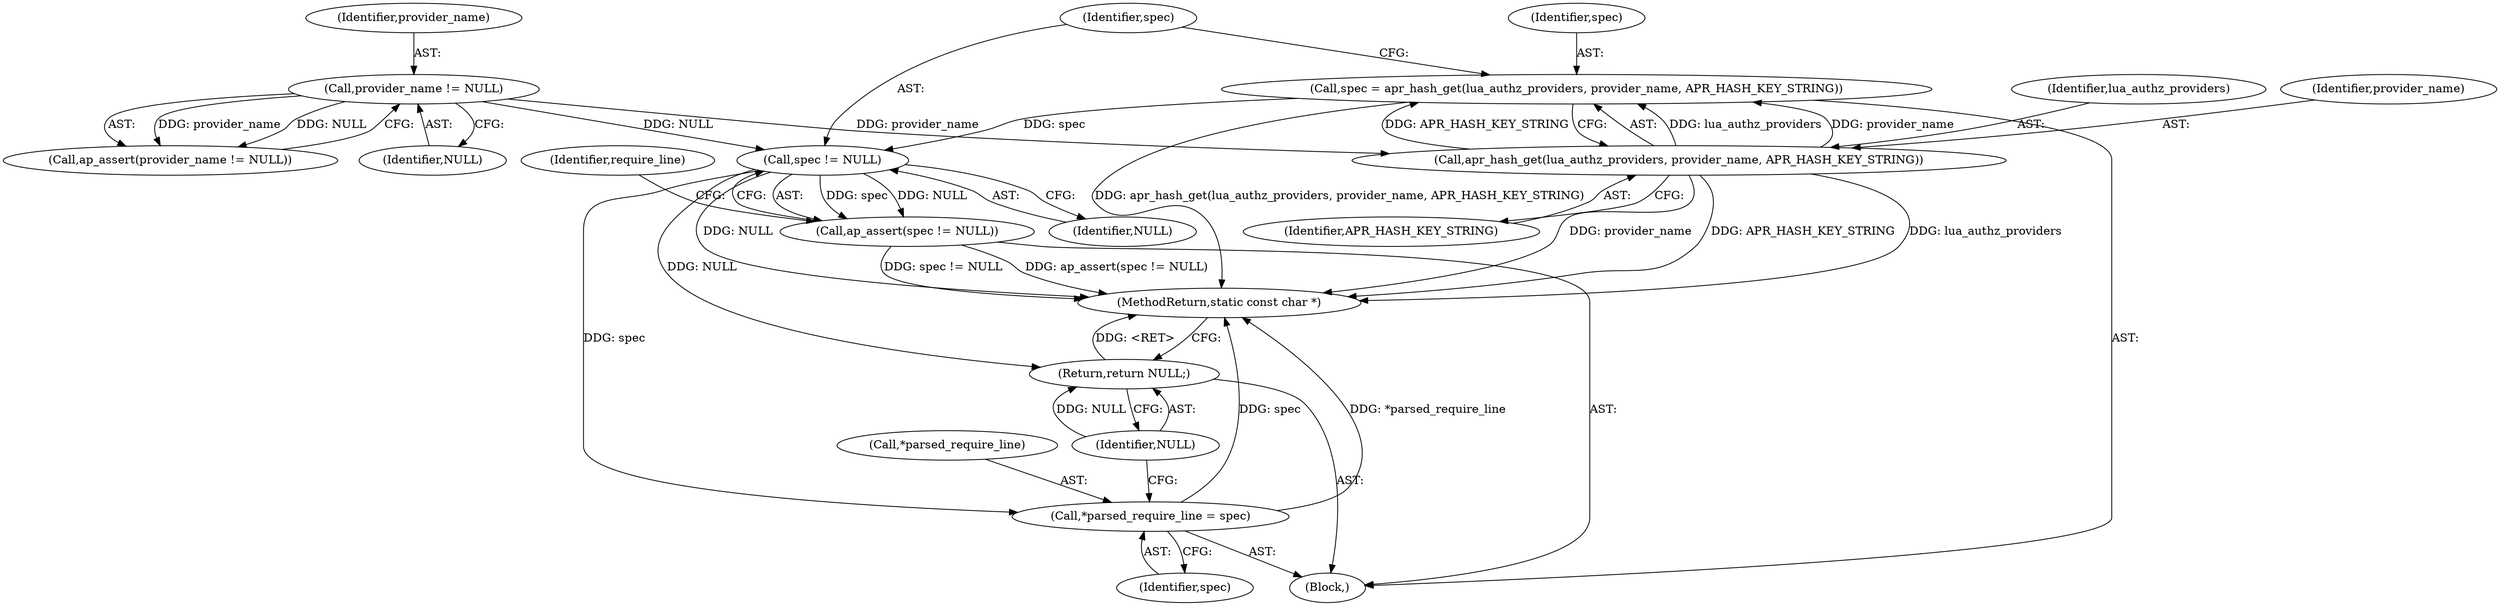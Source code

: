 digraph "1_httpd_3f1693d558d0758f829c8b53993f1749ddf6ffcb_0@pointer" {
"1000127" [label="(Call,spec != NULL)"];
"1000120" [label="(Call,spec = apr_hash_get(lua_authz_providers, provider_name, APR_HASH_KEY_STRING))"];
"1000122" [label="(Call,apr_hash_get(lua_authz_providers, provider_name, APR_HASH_KEY_STRING))"];
"1000117" [label="(Call,provider_name != NULL)"];
"1000126" [label="(Call,ap_assert(spec != NULL))"];
"1000162" [label="(Call,*parsed_require_line = spec)"];
"1000166" [label="(Return,return NULL;)"];
"1000166" [label="(Return,return NULL;)"];
"1000126" [label="(Call,ap_assert(spec != NULL))"];
"1000128" [label="(Identifier,spec)"];
"1000122" [label="(Call,apr_hash_get(lua_authz_providers, provider_name, APR_HASH_KEY_STRING))"];
"1000167" [label="(Identifier,NULL)"];
"1000104" [label="(Block,)"];
"1000117" [label="(Call,provider_name != NULL)"];
"1000165" [label="(Identifier,spec)"];
"1000120" [label="(Call,spec = apr_hash_get(lua_authz_providers, provider_name, APR_HASH_KEY_STRING))"];
"1000119" [label="(Identifier,NULL)"];
"1000118" [label="(Identifier,provider_name)"];
"1000124" [label="(Identifier,provider_name)"];
"1000129" [label="(Identifier,NULL)"];
"1000125" [label="(Identifier,APR_HASH_KEY_STRING)"];
"1000127" [label="(Call,spec != NULL)"];
"1000162" [label="(Call,*parsed_require_line = spec)"];
"1000168" [label="(MethodReturn,static const char *)"];
"1000163" [label="(Call,*parsed_require_line)"];
"1000116" [label="(Call,ap_assert(provider_name != NULL))"];
"1000132" [label="(Identifier,require_line)"];
"1000121" [label="(Identifier,spec)"];
"1000123" [label="(Identifier,lua_authz_providers)"];
"1000127" -> "1000126"  [label="AST: "];
"1000127" -> "1000129"  [label="CFG: "];
"1000128" -> "1000127"  [label="AST: "];
"1000129" -> "1000127"  [label="AST: "];
"1000126" -> "1000127"  [label="CFG: "];
"1000127" -> "1000168"  [label="DDG: NULL"];
"1000127" -> "1000126"  [label="DDG: spec"];
"1000127" -> "1000126"  [label="DDG: NULL"];
"1000120" -> "1000127"  [label="DDG: spec"];
"1000117" -> "1000127"  [label="DDG: NULL"];
"1000127" -> "1000162"  [label="DDG: spec"];
"1000127" -> "1000166"  [label="DDG: NULL"];
"1000120" -> "1000104"  [label="AST: "];
"1000120" -> "1000122"  [label="CFG: "];
"1000121" -> "1000120"  [label="AST: "];
"1000122" -> "1000120"  [label="AST: "];
"1000128" -> "1000120"  [label="CFG: "];
"1000120" -> "1000168"  [label="DDG: apr_hash_get(lua_authz_providers, provider_name, APR_HASH_KEY_STRING)"];
"1000122" -> "1000120"  [label="DDG: lua_authz_providers"];
"1000122" -> "1000120"  [label="DDG: provider_name"];
"1000122" -> "1000120"  [label="DDG: APR_HASH_KEY_STRING"];
"1000122" -> "1000125"  [label="CFG: "];
"1000123" -> "1000122"  [label="AST: "];
"1000124" -> "1000122"  [label="AST: "];
"1000125" -> "1000122"  [label="AST: "];
"1000122" -> "1000168"  [label="DDG: APR_HASH_KEY_STRING"];
"1000122" -> "1000168"  [label="DDG: lua_authz_providers"];
"1000122" -> "1000168"  [label="DDG: provider_name"];
"1000117" -> "1000122"  [label="DDG: provider_name"];
"1000117" -> "1000116"  [label="AST: "];
"1000117" -> "1000119"  [label="CFG: "];
"1000118" -> "1000117"  [label="AST: "];
"1000119" -> "1000117"  [label="AST: "];
"1000116" -> "1000117"  [label="CFG: "];
"1000117" -> "1000116"  [label="DDG: provider_name"];
"1000117" -> "1000116"  [label="DDG: NULL"];
"1000126" -> "1000104"  [label="AST: "];
"1000132" -> "1000126"  [label="CFG: "];
"1000126" -> "1000168"  [label="DDG: ap_assert(spec != NULL)"];
"1000126" -> "1000168"  [label="DDG: spec != NULL"];
"1000162" -> "1000104"  [label="AST: "];
"1000162" -> "1000165"  [label="CFG: "];
"1000163" -> "1000162"  [label="AST: "];
"1000165" -> "1000162"  [label="AST: "];
"1000167" -> "1000162"  [label="CFG: "];
"1000162" -> "1000168"  [label="DDG: *parsed_require_line"];
"1000162" -> "1000168"  [label="DDG: spec"];
"1000166" -> "1000104"  [label="AST: "];
"1000166" -> "1000167"  [label="CFG: "];
"1000167" -> "1000166"  [label="AST: "];
"1000168" -> "1000166"  [label="CFG: "];
"1000166" -> "1000168"  [label="DDG: <RET>"];
"1000167" -> "1000166"  [label="DDG: NULL"];
}
